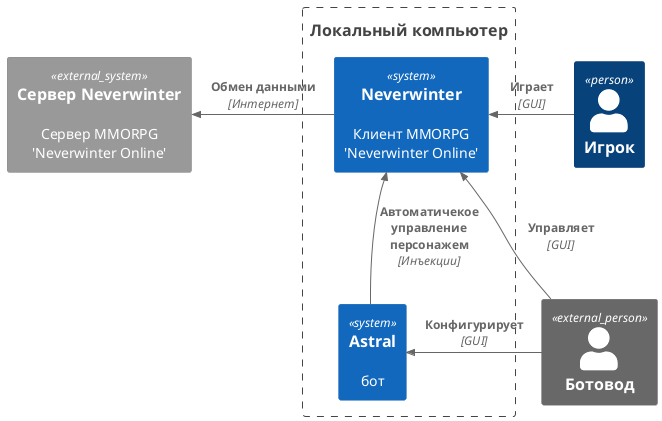 @startuml
!include <C4/C4_Context>
'!theme spacelab
'skinparam actorStyle awesome

LAYOUT_TOP_DOWN()
'LAYOUT_WITH_LEGEND()

Person(player, "Игрок")

System_Ext(nwServer, "Сервер Neverwinter", "Сервер MMORPG\n'Neverwinter Online'")

Boundary(c0, "Локальный компьютер") {
    System(nw, "Neverwinter", "Клиент MMORPG\n'Neverwinter Online'")
    Rel_L(player, nw, "Играет", "GUI")
    Rel_L(nw, nwServer, "Обмен данными", "Интернет")
    'Rel_L(nw, nwServer, "Данные", "Интернет")

    System(bot, "Astral", "бот")
    Rel_D(bot, nw, "Автоматичекое управление персонажем", "Инъекции")
    'Rel_U(bot, nw, "Запись в память")
    
    Lay_D(nw, bot)
}

    Person_Ext(botter, "Ботовод")
    Rel_L(botter, nw, "Управляет", "GUI")
    Rel_L(botter, bot, "Конфигурирует", "GUI")

    Lay_D(player, botter)

@enduml